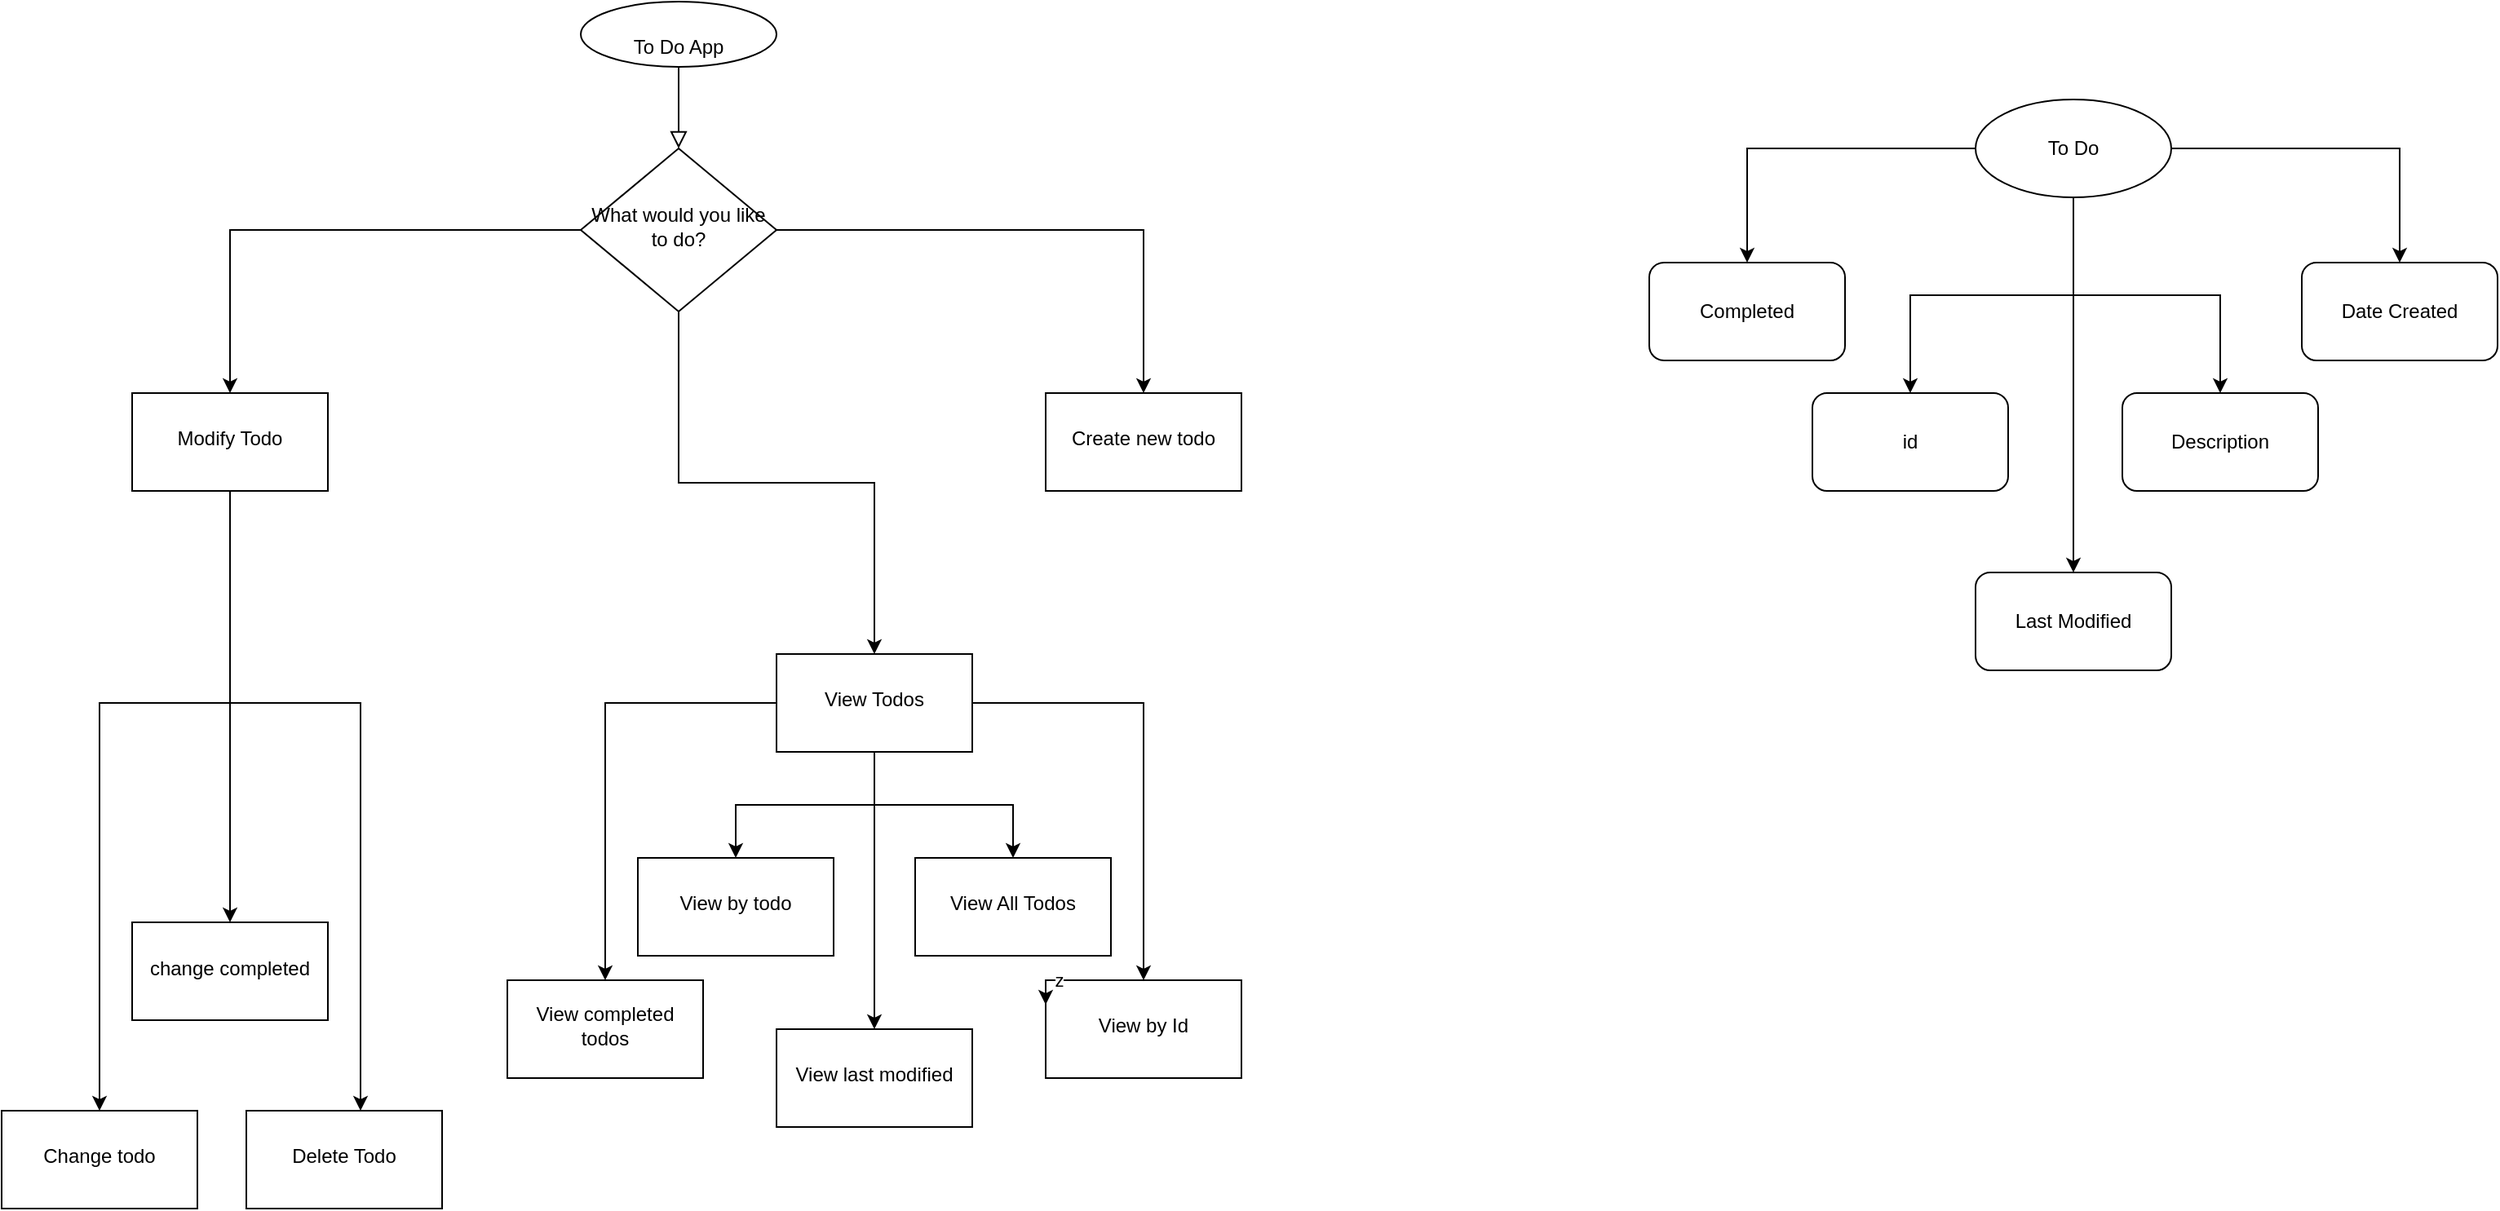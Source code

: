 <mxfile version="22.1.0" type="github">
  <diagram id="C5RBs43oDa-KdzZeNtuy" name="Page-1">
    <mxGraphModel dx="2049" dy="834" grid="1" gridSize="10" guides="1" tooltips="1" connect="1" arrows="1" fold="1" page="1" pageScale="1" pageWidth="827" pageHeight="1169" math="0" shadow="0">
      <root>
        <mxCell id="WIyWlLk6GJQsqaUBKTNV-0" />
        <mxCell id="WIyWlLk6GJQsqaUBKTNV-1" parent="WIyWlLk6GJQsqaUBKTNV-0" />
        <mxCell id="WIyWlLk6GJQsqaUBKTNV-2" value="" style="rounded=0;html=1;jettySize=auto;orthogonalLoop=1;fontSize=11;endArrow=block;endFill=0;endSize=8;strokeWidth=1;shadow=0;labelBackgroundColor=none;edgeStyle=orthogonalEdgeStyle;" parent="WIyWlLk6GJQsqaUBKTNV-1" source="WIyWlLk6GJQsqaUBKTNV-3" target="WIyWlLk6GJQsqaUBKTNV-6" edge="1">
          <mxGeometry relative="1" as="geometry" />
        </mxCell>
        <mxCell id="WIyWlLk6GJQsqaUBKTNV-3" value="&lt;br&gt;To Do App" style="rounded=1;whiteSpace=wrap;html=1;fontSize=12;glass=0;strokeWidth=1;shadow=0;shape=ellipse;perimeter=ellipsePerimeter;" parent="WIyWlLk6GJQsqaUBKTNV-1" vertex="1">
          <mxGeometry x="-465" y="20" width="120" height="40" as="geometry" />
        </mxCell>
        <mxCell id="G9btN0Gx6x8trBFtPTSD-2" value="" style="edgeStyle=orthogonalEdgeStyle;rounded=0;orthogonalLoop=1;jettySize=auto;html=1;" parent="WIyWlLk6GJQsqaUBKTNV-1" source="WIyWlLk6GJQsqaUBKTNV-6" target="G9btN0Gx6x8trBFtPTSD-1" edge="1">
          <mxGeometry relative="1" as="geometry" />
        </mxCell>
        <mxCell id="G9btN0Gx6x8trBFtPTSD-4" value="" style="edgeStyle=orthogonalEdgeStyle;rounded=0;orthogonalLoop=1;jettySize=auto;html=1;" parent="WIyWlLk6GJQsqaUBKTNV-1" source="WIyWlLk6GJQsqaUBKTNV-6" target="G9btN0Gx6x8trBFtPTSD-3" edge="1">
          <mxGeometry relative="1" as="geometry" />
        </mxCell>
        <mxCell id="G9btN0Gx6x8trBFtPTSD-6" value="" style="edgeStyle=orthogonalEdgeStyle;rounded=0;orthogonalLoop=1;jettySize=auto;html=1;" parent="WIyWlLk6GJQsqaUBKTNV-1" source="WIyWlLk6GJQsqaUBKTNV-6" target="G9btN0Gx6x8trBFtPTSD-5" edge="1">
          <mxGeometry relative="1" as="geometry" />
        </mxCell>
        <mxCell id="WIyWlLk6GJQsqaUBKTNV-6" value="What would you like to do?" style="rhombus;whiteSpace=wrap;html=1;shadow=0;fontFamily=Helvetica;fontSize=12;align=center;strokeWidth=1;spacing=6;spacingTop=-4;" parent="WIyWlLk6GJQsqaUBKTNV-1" vertex="1">
          <mxGeometry x="-465" y="110" width="120" height="100" as="geometry" />
        </mxCell>
        <mxCell id="G9btN0Gx6x8trBFtPTSD-22" value="" style="edgeStyle=orthogonalEdgeStyle;rounded=0;orthogonalLoop=1;jettySize=auto;html=1;" parent="WIyWlLk6GJQsqaUBKTNV-1" source="G9btN0Gx6x8trBFtPTSD-1" target="G9btN0Gx6x8trBFtPTSD-21" edge="1">
          <mxGeometry relative="1" as="geometry" />
        </mxCell>
        <mxCell id="G9btN0Gx6x8trBFtPTSD-24" value="" style="edgeStyle=orthogonalEdgeStyle;rounded=0;orthogonalLoop=1;jettySize=auto;html=1;" parent="WIyWlLk6GJQsqaUBKTNV-1" source="G9btN0Gx6x8trBFtPTSD-1" target="G9btN0Gx6x8trBFtPTSD-23" edge="1">
          <mxGeometry relative="1" as="geometry" />
        </mxCell>
        <mxCell id="G9btN0Gx6x8trBFtPTSD-26" value="" style="edgeStyle=orthogonalEdgeStyle;rounded=0;orthogonalLoop=1;jettySize=auto;html=1;" parent="WIyWlLk6GJQsqaUBKTNV-1" source="G9btN0Gx6x8trBFtPTSD-1" target="G9btN0Gx6x8trBFtPTSD-25" edge="1">
          <mxGeometry relative="1" as="geometry" />
        </mxCell>
        <mxCell id="G9btN0Gx6x8trBFtPTSD-28" value="" style="edgeStyle=orthogonalEdgeStyle;rounded=0;orthogonalLoop=1;jettySize=auto;html=1;" parent="WIyWlLk6GJQsqaUBKTNV-1" source="G9btN0Gx6x8trBFtPTSD-1" target="G9btN0Gx6x8trBFtPTSD-27" edge="1">
          <mxGeometry relative="1" as="geometry" />
        </mxCell>
        <mxCell id="G9btN0Gx6x8trBFtPTSD-32" value="" style="edgeStyle=orthogonalEdgeStyle;rounded=0;orthogonalLoop=1;jettySize=auto;html=1;" parent="WIyWlLk6GJQsqaUBKTNV-1" source="G9btN0Gx6x8trBFtPTSD-1" target="G9btN0Gx6x8trBFtPTSD-31" edge="1">
          <mxGeometry relative="1" as="geometry" />
        </mxCell>
        <mxCell id="G9btN0Gx6x8trBFtPTSD-1" value="View Todos" style="whiteSpace=wrap;html=1;shadow=0;strokeWidth=1;spacing=6;spacingTop=-4;" parent="WIyWlLk6GJQsqaUBKTNV-1" vertex="1">
          <mxGeometry x="-345" y="420" width="120" height="60" as="geometry" />
        </mxCell>
        <mxCell id="G9btN0Gx6x8trBFtPTSD-3" value="Create new todo" style="whiteSpace=wrap;html=1;shadow=0;strokeWidth=1;spacing=6;spacingTop=-4;" parent="WIyWlLk6GJQsqaUBKTNV-1" vertex="1">
          <mxGeometry x="-180" y="260" width="120" height="60" as="geometry" />
        </mxCell>
        <mxCell id="G9btN0Gx6x8trBFtPTSD-35" value="" style="edgeStyle=orthogonalEdgeStyle;rounded=0;orthogonalLoop=1;jettySize=auto;html=1;" parent="WIyWlLk6GJQsqaUBKTNV-1" source="G9btN0Gx6x8trBFtPTSD-5" target="G9btN0Gx6x8trBFtPTSD-34" edge="1">
          <mxGeometry relative="1" as="geometry" />
        </mxCell>
        <mxCell id="G9btN0Gx6x8trBFtPTSD-38" value="" style="edgeStyle=orthogonalEdgeStyle;rounded=0;orthogonalLoop=1;jettySize=auto;html=1;" parent="WIyWlLk6GJQsqaUBKTNV-1" source="G9btN0Gx6x8trBFtPTSD-5" target="G9btN0Gx6x8trBFtPTSD-37" edge="1">
          <mxGeometry relative="1" as="geometry">
            <Array as="points">
              <mxPoint x="-680" y="450" />
              <mxPoint x="-760" y="450" />
            </Array>
          </mxGeometry>
        </mxCell>
        <mxCell id="G9btN0Gx6x8trBFtPTSD-40" value="" style="edgeStyle=orthogonalEdgeStyle;rounded=0;orthogonalLoop=1;jettySize=auto;html=1;" parent="WIyWlLk6GJQsqaUBKTNV-1" source="G9btN0Gx6x8trBFtPTSD-5" target="G9btN0Gx6x8trBFtPTSD-39" edge="1">
          <mxGeometry relative="1" as="geometry">
            <Array as="points">
              <mxPoint x="-680" y="450" />
              <mxPoint x="-600" y="450" />
            </Array>
          </mxGeometry>
        </mxCell>
        <mxCell id="G9btN0Gx6x8trBFtPTSD-5" value="Modify Todo" style="whiteSpace=wrap;html=1;shadow=0;strokeWidth=1;spacing=6;spacingTop=-4;" parent="WIyWlLk6GJQsqaUBKTNV-1" vertex="1">
          <mxGeometry x="-740" y="260" width="120" height="60" as="geometry" />
        </mxCell>
        <mxCell id="G9btN0Gx6x8trBFtPTSD-11" value="" style="edgeStyle=orthogonalEdgeStyle;rounded=0;orthogonalLoop=1;jettySize=auto;html=1;" parent="WIyWlLk6GJQsqaUBKTNV-1" source="G9btN0Gx6x8trBFtPTSD-9" target="G9btN0Gx6x8trBFtPTSD-10" edge="1">
          <mxGeometry relative="1" as="geometry" />
        </mxCell>
        <mxCell id="G9btN0Gx6x8trBFtPTSD-13" value="" style="edgeStyle=orthogonalEdgeStyle;rounded=0;orthogonalLoop=1;jettySize=auto;html=1;" parent="WIyWlLk6GJQsqaUBKTNV-1" source="G9btN0Gx6x8trBFtPTSD-9" target="G9btN0Gx6x8trBFtPTSD-12" edge="1">
          <mxGeometry relative="1" as="geometry" />
        </mxCell>
        <mxCell id="G9btN0Gx6x8trBFtPTSD-15" value="" style="edgeStyle=orthogonalEdgeStyle;rounded=0;orthogonalLoop=1;jettySize=auto;html=1;" parent="WIyWlLk6GJQsqaUBKTNV-1" source="G9btN0Gx6x8trBFtPTSD-9" target="G9btN0Gx6x8trBFtPTSD-14" edge="1">
          <mxGeometry relative="1" as="geometry" />
        </mxCell>
        <mxCell id="G9btN0Gx6x8trBFtPTSD-18" value="" style="edgeStyle=orthogonalEdgeStyle;rounded=0;orthogonalLoop=1;jettySize=auto;html=1;" parent="WIyWlLk6GJQsqaUBKTNV-1" source="G9btN0Gx6x8trBFtPTSD-9" target="G9btN0Gx6x8trBFtPTSD-17" edge="1">
          <mxGeometry relative="1" as="geometry" />
        </mxCell>
        <mxCell id="G9btN0Gx6x8trBFtPTSD-20" value="" style="edgeStyle=orthogonalEdgeStyle;rounded=0;orthogonalLoop=1;jettySize=auto;html=1;" parent="WIyWlLk6GJQsqaUBKTNV-1" source="G9btN0Gx6x8trBFtPTSD-9" target="G9btN0Gx6x8trBFtPTSD-19" edge="1">
          <mxGeometry relative="1" as="geometry" />
        </mxCell>
        <mxCell id="G9btN0Gx6x8trBFtPTSD-9" value="To Do" style="rounded=1;whiteSpace=wrap;html=1;shape=ellipse;perimeter=ellipsePerimeter;aspect=fixed;" parent="WIyWlLk6GJQsqaUBKTNV-1" vertex="1">
          <mxGeometry x="390" y="80" width="120" height="60" as="geometry" />
        </mxCell>
        <mxCell id="G9btN0Gx6x8trBFtPTSD-10" value="Last Modified" style="rounded=1;whiteSpace=wrap;html=1;" parent="WIyWlLk6GJQsqaUBKTNV-1" vertex="1">
          <mxGeometry x="390" y="370" width="120" height="60" as="geometry" />
        </mxCell>
        <mxCell id="G9btN0Gx6x8trBFtPTSD-12" value="Date Created" style="whiteSpace=wrap;html=1;rounded=1;" parent="WIyWlLk6GJQsqaUBKTNV-1" vertex="1">
          <mxGeometry x="590" y="180" width="120" height="60" as="geometry" />
        </mxCell>
        <mxCell id="G9btN0Gx6x8trBFtPTSD-14" value="Completed" style="whiteSpace=wrap;html=1;rounded=1;" parent="WIyWlLk6GJQsqaUBKTNV-1" vertex="1">
          <mxGeometry x="190" y="180" width="120" height="60" as="geometry" />
        </mxCell>
        <mxCell id="G9btN0Gx6x8trBFtPTSD-17" value="Description" style="whiteSpace=wrap;html=1;rounded=1;" parent="WIyWlLk6GJQsqaUBKTNV-1" vertex="1">
          <mxGeometry x="480" y="260" width="120" height="60" as="geometry" />
        </mxCell>
        <mxCell id="G9btN0Gx6x8trBFtPTSD-19" value="id" style="whiteSpace=wrap;html=1;rounded=1;" parent="WIyWlLk6GJQsqaUBKTNV-1" vertex="1">
          <mxGeometry x="290" y="260" width="120" height="60" as="geometry" />
        </mxCell>
        <mxCell id="G9btN0Gx6x8trBFtPTSD-21" value="View All Todos" style="whiteSpace=wrap;html=1;shadow=0;strokeWidth=1;spacing=6;spacingTop=-4;" parent="WIyWlLk6GJQsqaUBKTNV-1" vertex="1">
          <mxGeometry x="-260" y="545" width="120" height="60" as="geometry" />
        </mxCell>
        <mxCell id="G9btN0Gx6x8trBFtPTSD-23" value="View by Id" style="whiteSpace=wrap;html=1;shadow=0;strokeWidth=1;spacing=6;spacingTop=-4;" parent="WIyWlLk6GJQsqaUBKTNV-1" vertex="1">
          <mxGeometry x="-180" y="620" width="120" height="60" as="geometry" />
        </mxCell>
        <mxCell id="G9btN0Gx6x8trBFtPTSD-25" value="View completed todos" style="whiteSpace=wrap;html=1;shadow=0;strokeWidth=1;spacing=6;spacingTop=-4;" parent="WIyWlLk6GJQsqaUBKTNV-1" vertex="1">
          <mxGeometry x="-510" y="620" width="120" height="60" as="geometry" />
        </mxCell>
        <mxCell id="G9btN0Gx6x8trBFtPTSD-27" value="View last modified" style="whiteSpace=wrap;html=1;shadow=0;strokeWidth=1;spacing=6;spacingTop=-4;" parent="WIyWlLk6GJQsqaUBKTNV-1" vertex="1">
          <mxGeometry x="-345" y="650" width="120" height="60" as="geometry" />
        </mxCell>
        <mxCell id="G9btN0Gx6x8trBFtPTSD-30" value="z" style="edgeStyle=orthogonalEdgeStyle;rounded=0;orthogonalLoop=1;jettySize=auto;html=1;exitX=0.25;exitY=0;exitDx=0;exitDy=0;entryX=0;entryY=0.25;entryDx=0;entryDy=0;" parent="WIyWlLk6GJQsqaUBKTNV-1" source="G9btN0Gx6x8trBFtPTSD-23" target="G9btN0Gx6x8trBFtPTSD-23" edge="1">
          <mxGeometry relative="1" as="geometry" />
        </mxCell>
        <mxCell id="G9btN0Gx6x8trBFtPTSD-31" value="View by todo" style="whiteSpace=wrap;html=1;shadow=0;strokeWidth=1;spacing=6;spacingTop=-4;" parent="WIyWlLk6GJQsqaUBKTNV-1" vertex="1">
          <mxGeometry x="-430" y="545" width="120" height="60" as="geometry" />
        </mxCell>
        <mxCell id="G9btN0Gx6x8trBFtPTSD-34" value="change completed" style="whiteSpace=wrap;html=1;shadow=0;strokeWidth=1;spacing=6;spacingTop=-4;" parent="WIyWlLk6GJQsqaUBKTNV-1" vertex="1">
          <mxGeometry x="-740" y="584.5" width="120" height="60" as="geometry" />
        </mxCell>
        <mxCell id="G9btN0Gx6x8trBFtPTSD-37" value="Change todo" style="whiteSpace=wrap;html=1;shadow=0;strokeWidth=1;spacing=6;spacingTop=-4;" parent="WIyWlLk6GJQsqaUBKTNV-1" vertex="1">
          <mxGeometry x="-820" y="700" width="120" height="60" as="geometry" />
        </mxCell>
        <mxCell id="G9btN0Gx6x8trBFtPTSD-39" value="Delete Todo" style="whiteSpace=wrap;html=1;shadow=0;strokeWidth=1;spacing=6;spacingTop=-4;" parent="WIyWlLk6GJQsqaUBKTNV-1" vertex="1">
          <mxGeometry x="-670" y="700" width="120" height="60" as="geometry" />
        </mxCell>
      </root>
    </mxGraphModel>
  </diagram>
</mxfile>
